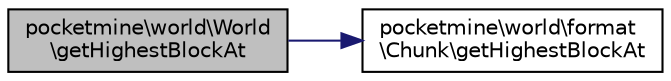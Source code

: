 digraph "pocketmine\world\World\getHighestBlockAt"
{
 // INTERACTIVE_SVG=YES
 // LATEX_PDF_SIZE
  edge [fontname="Helvetica",fontsize="10",labelfontname="Helvetica",labelfontsize="10"];
  node [fontname="Helvetica",fontsize="10",shape=record];
  rankdir="LR";
  Node1 [label="pocketmine\\world\\World\l\\getHighestBlockAt",height=0.2,width=0.4,color="black", fillcolor="grey75", style="filled", fontcolor="black",tooltip=" "];
  Node1 -> Node2 [color="midnightblue",fontsize="10",style="solid",fontname="Helvetica"];
  Node2 [label="pocketmine\\world\\format\l\\Chunk\\getHighestBlockAt",height=0.2,width=0.4,color="black", fillcolor="white", style="filled",URL="$d2/de7/classpocketmine_1_1world_1_1format_1_1_chunk.html#a7e4fc0b2b89ff33cd28f287f5c8db802",tooltip=" "];
}
